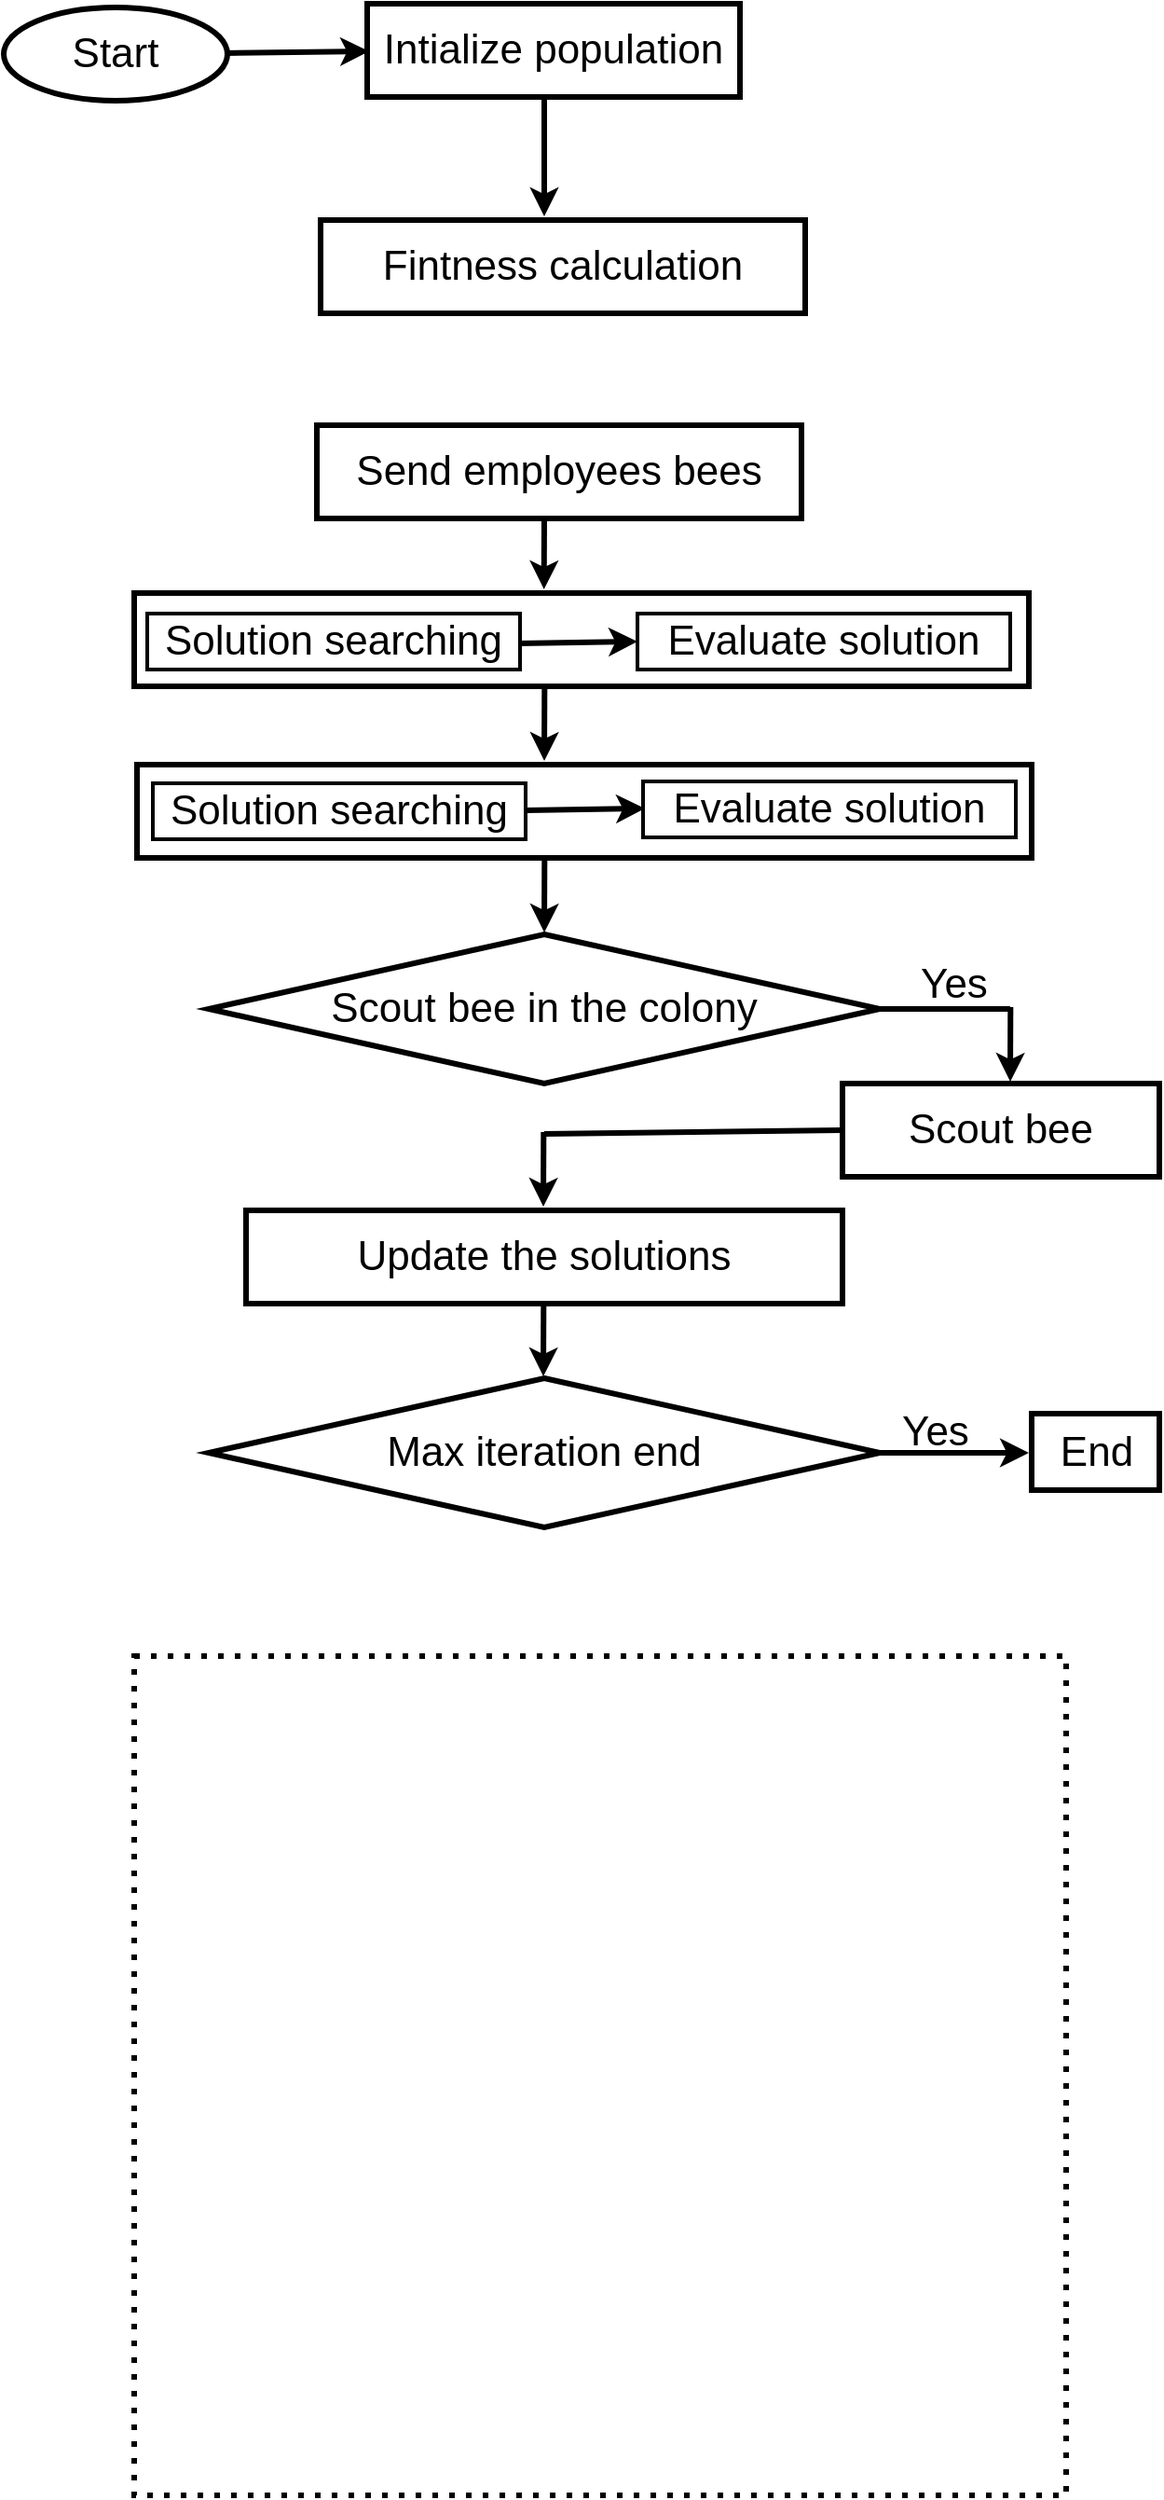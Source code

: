 <mxfile version="13.9.7" type="github">
  <diagram id="J2OOxei0ekXPkZiutIeC" name="Page-1">
    <mxGraphModel dx="868" dy="393" grid="1" gridSize="10" guides="1" tooltips="1" connect="1" arrows="1" fold="1" page="1" pageScale="1" pageWidth="827" pageHeight="1169" math="0" shadow="0">
      <root>
        <mxCell id="0" />
        <mxCell id="1" parent="0" />
        <mxCell id="PfeFlj-GnffCoW4W9kBF-12" value="" style="endArrow=classic;html=1;strokeWidth=3;entryX=0.458;entryY=0;entryDx=0;entryDy=0;entryPerimeter=0;" edge="1" parent="1">
          <mxGeometry x="147" y="278" width="50" height="50" as="geometry">
            <mxPoint x="360" y="278" as="sourcePoint" />
            <mxPoint x="359.84" y="318" as="targetPoint" />
          </mxGeometry>
        </mxCell>
        <mxCell id="PfeFlj-GnffCoW4W9kBF-1" value="&lt;font style=&quot;font-size: 22px&quot;&gt;Start&lt;/font&gt;" style="ellipse;whiteSpace=wrap;html=1;strokeWidth=3;" vertex="1" parent="1">
          <mxGeometry x="70" y="6" width="120" height="50" as="geometry" />
        </mxCell>
        <mxCell id="PfeFlj-GnffCoW4W9kBF-2" value="Intialize population" style="rounded=0;whiteSpace=wrap;html=1;fontSize=22;strokeWidth=3;" vertex="1" parent="1">
          <mxGeometry x="265" y="4" width="200" height="50" as="geometry" />
        </mxCell>
        <mxCell id="PfeFlj-GnffCoW4W9kBF-3" value="" style="endArrow=classic;html=1;exitX=1;exitY=0.5;exitDx=0;exitDy=0;strokeWidth=3;" edge="1" parent="1">
          <mxGeometry width="50" height="50" relative="1" as="geometry">
            <mxPoint x="189" y="30.5" as="sourcePoint" />
            <mxPoint x="266" y="29.5" as="targetPoint" />
          </mxGeometry>
        </mxCell>
        <mxCell id="PfeFlj-GnffCoW4W9kBF-4" value="" style="endArrow=classic;html=1;exitX=1;exitY=0.5;exitDx=0;exitDy=0;strokeWidth=3;" edge="1" parent="1">
          <mxGeometry width="50" height="50" relative="1" as="geometry">
            <mxPoint x="360" y="53.51" as="sourcePoint" />
            <mxPoint x="360" y="118" as="targetPoint" />
          </mxGeometry>
        </mxCell>
        <mxCell id="PfeFlj-GnffCoW4W9kBF-6" value="Fintness calculation" style="rounded=0;whiteSpace=wrap;html=1;fontSize=22;strokeWidth=3;" vertex="1" parent="1">
          <mxGeometry x="240" y="120" width="260" height="50" as="geometry" />
        </mxCell>
        <mxCell id="PfeFlj-GnffCoW4W9kBF-7" value="" style="rounded=0;whiteSpace=wrap;html=1;fontSize=22;fillColor=none;strokeWidth=3;dashed=1;dashPattern=1 2;" vertex="1" parent="1">
          <mxGeometry x="140" y="890" width="500" height="450" as="geometry" />
        </mxCell>
        <mxCell id="PfeFlj-GnffCoW4W9kBF-8" value="Send employees bees" style="rounded=0;whiteSpace=wrap;html=1;fontSize=22;strokeWidth=3;" vertex="1" parent="1">
          <mxGeometry x="238" y="230" width="260" height="50" as="geometry" />
        </mxCell>
        <mxCell id="PfeFlj-GnffCoW4W9kBF-9" value="" style="rounded=0;whiteSpace=wrap;html=1;fontSize=22;strokeWidth=3;" vertex="1" parent="1">
          <mxGeometry x="140" y="320" width="480" height="50" as="geometry" />
        </mxCell>
        <mxCell id="PfeFlj-GnffCoW4W9kBF-14" value="" style="endArrow=classic;html=1;strokeWidth=3;entryX=0;entryY=0.5;entryDx=0;entryDy=0;entryPerimeter=0;" edge="1" parent="1" target="PfeFlj-GnffCoW4W9kBF-13">
          <mxGeometry width="50" height="50" relative="1" as="geometry">
            <mxPoint x="346" y="347" as="sourcePoint" />
            <mxPoint x="406" y="346" as="targetPoint" />
          </mxGeometry>
        </mxCell>
        <mxCell id="PfeFlj-GnffCoW4W9kBF-11" value="Solution searching" style="rounded=0;whiteSpace=wrap;html=1;strokeWidth=2;fillColor=none;fontSize=22;" vertex="1" parent="1">
          <mxGeometry x="147" y="331" width="200" height="30" as="geometry" />
        </mxCell>
        <mxCell id="PfeFlj-GnffCoW4W9kBF-13" value="Evaluate solution" style="rounded=0;whiteSpace=wrap;html=1;strokeWidth=2;fillColor=none;fontSize=22;" vertex="1" parent="1">
          <mxGeometry x="410" y="331" width="200" height="30" as="geometry" />
        </mxCell>
        <mxCell id="PfeFlj-GnffCoW4W9kBF-24" value="" style="endArrow=classic;html=1;strokeWidth=3;entryX=0.458;entryY=0;entryDx=0;entryDy=0;entryPerimeter=0;" edge="1" parent="1">
          <mxGeometry x="147.16" y="370" width="50" height="50" as="geometry">
            <mxPoint x="360.16" y="370" as="sourcePoint" />
            <mxPoint x="360.0" y="410" as="targetPoint" />
          </mxGeometry>
        </mxCell>
        <mxCell id="PfeFlj-GnffCoW4W9kBF-20" value="" style="rounded=0;whiteSpace=wrap;html=1;fontSize=22;strokeWidth=3;" vertex="1" parent="1">
          <mxGeometry x="141.5" y="412" width="480" height="50" as="geometry" />
        </mxCell>
        <mxCell id="PfeFlj-GnffCoW4W9kBF-17" value="Solution searching" style="rounded=0;whiteSpace=wrap;html=1;strokeWidth=2;fillColor=none;fontSize=22;" vertex="1" parent="1">
          <mxGeometry x="150" y="422" width="200" height="30" as="geometry" />
        </mxCell>
        <mxCell id="PfeFlj-GnffCoW4W9kBF-19" value="Evaluate solution" style="rounded=0;whiteSpace=wrap;html=1;strokeWidth=2;fillColor=none;fontSize=22;" vertex="1" parent="1">
          <mxGeometry x="413" y="421" width="200" height="30" as="geometry" />
        </mxCell>
        <mxCell id="PfeFlj-GnffCoW4W9kBF-26" value="" style="endArrow=classic;html=1;strokeWidth=3;entryX=0;entryY=0.5;entryDx=0;entryDy=0;entryPerimeter=0;" edge="1" parent="1">
          <mxGeometry x="141.5" y="422" width="50" height="50" as="geometry">
            <mxPoint x="350" y="436.5" as="sourcePoint" />
            <mxPoint x="414" y="435.5" as="targetPoint" />
          </mxGeometry>
        </mxCell>
        <mxCell id="PfeFlj-GnffCoW4W9kBF-27" value="Scout bee in the colony" style="rhombus;whiteSpace=wrap;html=1;strokeWidth=3;fillColor=none;fontSize=22;" vertex="1" parent="1">
          <mxGeometry x="180" y="503" width="360" height="80" as="geometry" />
        </mxCell>
        <mxCell id="PfeFlj-GnffCoW4W9kBF-28" value="" style="endArrow=classic;html=1;strokeWidth=3;entryX=0.458;entryY=0;entryDx=0;entryDy=0;entryPerimeter=0;" edge="1" parent="1">
          <mxGeometry x="147.16" y="462" width="50" height="50" as="geometry">
            <mxPoint x="360.16" y="462" as="sourcePoint" />
            <mxPoint x="360" y="502" as="targetPoint" />
          </mxGeometry>
        </mxCell>
        <mxCell id="PfeFlj-GnffCoW4W9kBF-30" value="Yes" style="text;html=1;strokeColor=none;fillColor=none;align=center;verticalAlign=middle;whiteSpace=wrap;rounded=0;fontSize=22;" vertex="1" parent="1">
          <mxGeometry x="560" y="520" width="40" height="20" as="geometry" />
        </mxCell>
        <mxCell id="PfeFlj-GnffCoW4W9kBF-31" value="" style="endArrow=none;html=1;strokeWidth=3;fontSize=22;entryX=1;entryY=0.5;entryDx=0;entryDy=0;" edge="1" parent="1" target="PfeFlj-GnffCoW4W9kBF-27">
          <mxGeometry width="50" height="50" relative="1" as="geometry">
            <mxPoint x="610" y="543" as="sourcePoint" />
            <mxPoint x="440" y="560" as="targetPoint" />
          </mxGeometry>
        </mxCell>
        <mxCell id="PfeFlj-GnffCoW4W9kBF-33" value="Update the solutions" style="rounded=0;whiteSpace=wrap;html=1;fontSize=22;strokeWidth=3;" vertex="1" parent="1">
          <mxGeometry x="200" y="651" width="320" height="50" as="geometry" />
        </mxCell>
        <mxCell id="PfeFlj-GnffCoW4W9kBF-34" value="Scout bee" style="rounded=0;whiteSpace=wrap;html=1;fontSize=22;strokeWidth=3;" vertex="1" parent="1">
          <mxGeometry x="520" y="583" width="170" height="50" as="geometry" />
        </mxCell>
        <mxCell id="PfeFlj-GnffCoW4W9kBF-35" value="" style="endArrow=classic;html=1;strokeWidth=3;entryX=0.458;entryY=0;entryDx=0;entryDy=0;entryPerimeter=0;" edge="1" parent="1">
          <mxGeometry x="397.16" y="542" width="50" height="50" as="geometry">
            <mxPoint x="610.16" y="542" as="sourcePoint" />
            <mxPoint x="610" y="582" as="targetPoint" />
          </mxGeometry>
        </mxCell>
        <mxCell id="PfeFlj-GnffCoW4W9kBF-36" value="" style="endArrow=none;html=1;strokeWidth=3;fontSize=22;entryX=0;entryY=0.5;entryDx=0;entryDy=0;" edge="1" parent="1" target="PfeFlj-GnffCoW4W9kBF-34">
          <mxGeometry width="50" height="50" relative="1" as="geometry">
            <mxPoint x="360" y="610" as="sourcePoint" />
            <mxPoint x="440" y="600" as="targetPoint" />
          </mxGeometry>
        </mxCell>
        <mxCell id="PfeFlj-GnffCoW4W9kBF-38" value="" style="endArrow=classic;html=1;strokeWidth=3;entryX=0.458;entryY=0;entryDx=0;entryDy=0;entryPerimeter=0;" edge="1" parent="1">
          <mxGeometry x="146.66" y="609" width="50" height="50" as="geometry">
            <mxPoint x="359.66" y="609" as="sourcePoint" />
            <mxPoint x="359.5" y="649" as="targetPoint" />
          </mxGeometry>
        </mxCell>
        <mxCell id="PfeFlj-GnffCoW4W9kBF-39" value="Max iteration end" style="rhombus;whiteSpace=wrap;html=1;strokeWidth=3;fillColor=none;fontSize=22;" vertex="1" parent="1">
          <mxGeometry x="180" y="741" width="360" height="80" as="geometry" />
        </mxCell>
        <mxCell id="PfeFlj-GnffCoW4W9kBF-40" value="" style="endArrow=classic;html=1;strokeWidth=3;entryX=0.458;entryY=0;entryDx=0;entryDy=0;entryPerimeter=0;" edge="1" parent="1">
          <mxGeometry x="146.66" y="700" width="50" height="50" as="geometry">
            <mxPoint x="359.66" y="700" as="sourcePoint" />
            <mxPoint x="359.5" y="740" as="targetPoint" />
          </mxGeometry>
        </mxCell>
        <mxCell id="PfeFlj-GnffCoW4W9kBF-41" value="" style="endArrow=classic;html=1;strokeWidth=3;" edge="1" parent="1">
          <mxGeometry x="327.16" y="781" width="50" height="50" as="geometry">
            <mxPoint x="540.16" y="781" as="sourcePoint" />
            <mxPoint x="620" y="781" as="targetPoint" />
          </mxGeometry>
        </mxCell>
        <mxCell id="PfeFlj-GnffCoW4W9kBF-42" value="Yes" style="text;html=1;strokeColor=none;fillColor=none;align=center;verticalAlign=middle;whiteSpace=wrap;rounded=0;fontSize=22;" vertex="1" parent="1">
          <mxGeometry x="550" y="760" width="40" height="20" as="geometry" />
        </mxCell>
        <mxCell id="PfeFlj-GnffCoW4W9kBF-43" value="End" style="rounded=0;whiteSpace=wrap;html=1;strokeWidth=3;fillColor=none;fontSize=22;" vertex="1" parent="1">
          <mxGeometry x="621.5" y="760" width="68.5" height="41" as="geometry" />
        </mxCell>
      </root>
    </mxGraphModel>
  </diagram>
</mxfile>
